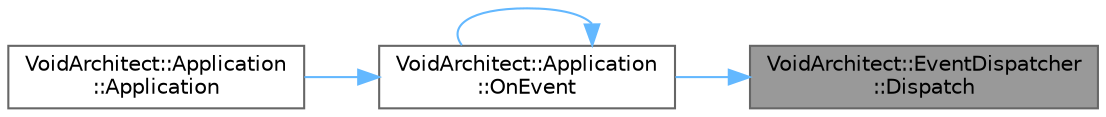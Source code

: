 digraph "VoidArchitect::EventDispatcher::Dispatch"
{
 // LATEX_PDF_SIZE
  bgcolor="transparent";
  edge [fontname=Helvetica,fontsize=10,labelfontname=Helvetica,labelfontsize=10];
  node [fontname=Helvetica,fontsize=10,shape=box,height=0.2,width=0.4];
  rankdir="RL";
  Node1 [id="Node000001",label="VoidArchitect::EventDispatcher\l::Dispatch",height=0.2,width=0.4,color="gray40", fillcolor="grey60", style="filled", fontcolor="black",tooltip=" "];
  Node1 -> Node2 [id="edge4_Node000001_Node000002",dir="back",color="steelblue1",style="solid",tooltip=" "];
  Node2 [id="Node000002",label="VoidArchitect::Application\l::OnEvent",height=0.2,width=0.4,color="grey40", fillcolor="white", style="filled",URL="$class_void_architect_1_1_application.html#a65347fa36063a0ff39a964ecf1257b05",tooltip=" "];
  Node2 -> Node3 [id="edge5_Node000002_Node000003",dir="back",color="steelblue1",style="solid",tooltip=" "];
  Node3 [id="Node000003",label="VoidArchitect::Application\l::Application",height=0.2,width=0.4,color="grey40", fillcolor="white", style="filled",URL="$class_void_architect_1_1_application.html#a6ea044a7ddd8c1f0fe14abe8619e4564",tooltip=" "];
  Node2 -> Node2 [id="edge6_Node000002_Node000002",dir="back",color="steelblue1",style="solid",tooltip=" "];
}

